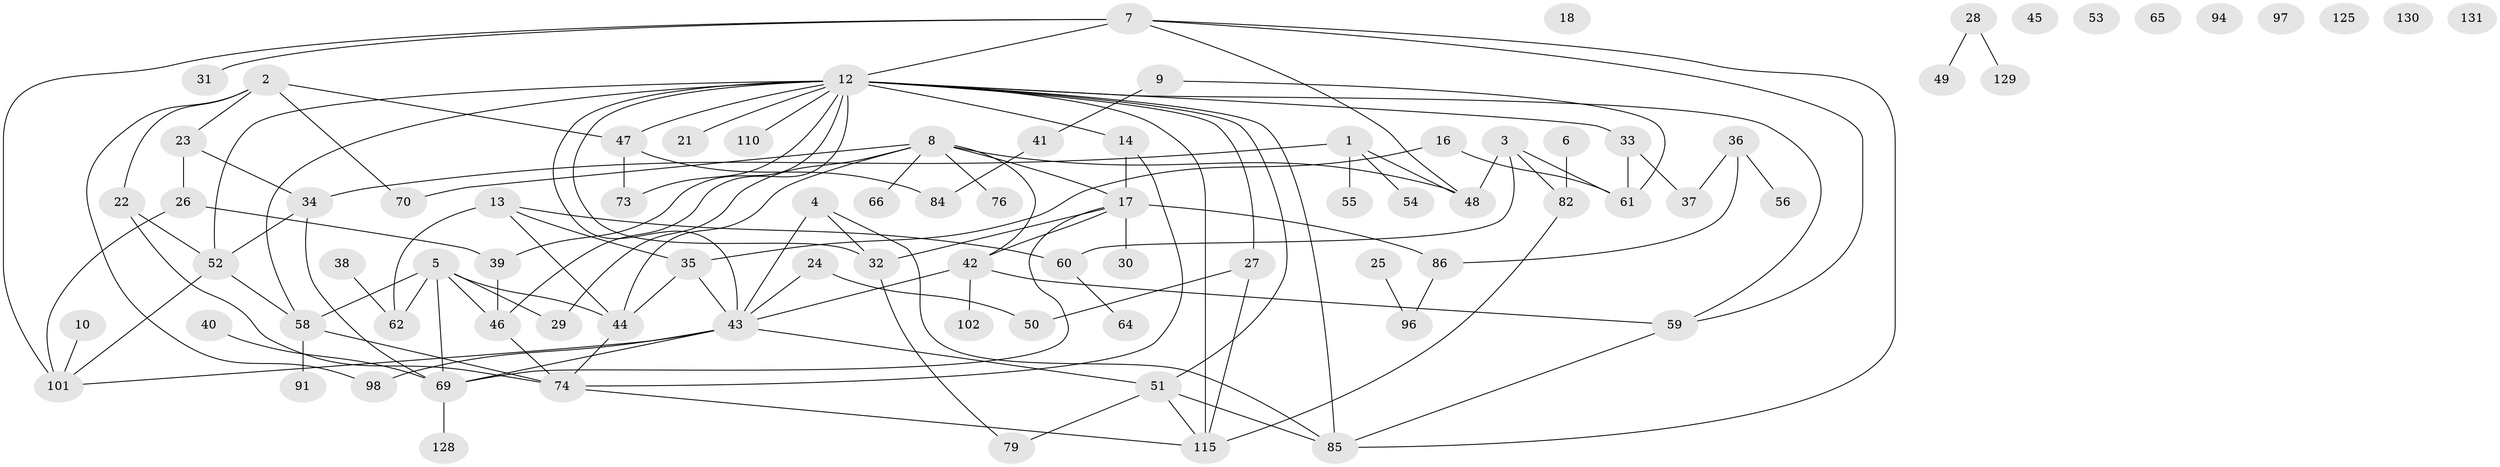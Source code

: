 // original degree distribution, {4: 0.16428571428571428, 2: 0.2642857142857143, 3: 0.21428571428571427, 1: 0.19285714285714287, 6: 0.03571428571428571, 5: 0.05714285714285714, 7: 0.007142857142857143, 0: 0.06428571428571428}
// Generated by graph-tools (version 1.1) at 2025/16/03/04/25 18:16:38]
// undirected, 84 vertices, 121 edges
graph export_dot {
graph [start="1"]
  node [color=gray90,style=filled];
  1;
  2 [super="+11"];
  3;
  4;
  5 [super="+15"];
  6 [super="+88"];
  7;
  8 [super="+19"];
  9;
  10;
  12 [super="+99+71"];
  13 [super="+20"];
  14 [super="+137"];
  16;
  17;
  18;
  21;
  22;
  23;
  24;
  25;
  26 [super="+120"];
  27 [super="+83+68"];
  28;
  29;
  30;
  31;
  32;
  33 [super="+111"];
  34 [super="+105"];
  35;
  36 [super="+121+109"];
  37;
  38;
  39;
  40;
  41;
  42;
  43 [super="+78+67+138"];
  44 [super="+116"];
  45;
  46 [super="+123"];
  47 [super="+119+81"];
  48 [super="+92"];
  49 [super="+126"];
  50 [super="+75"];
  51 [super="+77"];
  52 [super="+57"];
  53;
  54;
  55;
  56;
  58 [super="+107+87"];
  59 [super="+72+63"];
  60;
  61;
  62;
  64;
  65;
  66;
  69 [super="+93"];
  70;
  73;
  74 [super="+80"];
  76;
  79;
  82 [super="+127"];
  84;
  85 [super="+95"];
  86 [super="+114"];
  91;
  94;
  96;
  97;
  98;
  101 [super="+104"];
  102;
  110;
  115 [super="+133+134"];
  125;
  128;
  129;
  130;
  131;
  1 -- 34;
  1 -- 54;
  1 -- 55;
  1 -- 48;
  2 -- 98;
  2 -- 23;
  2 -- 70;
  2 -- 22;
  2 -- 47;
  3 -- 60;
  3 -- 61;
  3 -- 82;
  3 -- 48;
  4 -- 32;
  4 -- 85;
  4 -- 43;
  5 -- 69;
  5 -- 29;
  5 -- 62;
  5 -- 58;
  5 -- 44;
  5 -- 46;
  6 -- 82;
  7 -- 31;
  7 -- 48;
  7 -- 101;
  7 -- 59;
  7 -- 85;
  7 -- 12;
  8 -- 17;
  8 -- 66;
  8 -- 70;
  8 -- 42;
  8 -- 76;
  8 -- 48;
  8 -- 29;
  8 -- 44;
  9 -- 41;
  9 -- 61;
  10 -- 101;
  12 -- 32 [weight=2];
  12 -- 39;
  12 -- 58;
  12 -- 115 [weight=2];
  12 -- 21;
  12 -- 85;
  12 -- 33;
  12 -- 27;
  12 -- 73;
  12 -- 43;
  12 -- 14;
  12 -- 46;
  12 -- 47;
  12 -- 110;
  12 -- 51;
  12 -- 52;
  12 -- 59;
  13 -- 60;
  13 -- 62;
  13 -- 35;
  13 -- 44;
  14 -- 74;
  14 -- 17;
  16 -- 35;
  16 -- 61;
  17 -- 30;
  17 -- 32;
  17 -- 42;
  17 -- 69;
  17 -- 86;
  22 -- 52;
  22 -- 74;
  23 -- 26;
  23 -- 34;
  24 -- 50;
  24 -- 43;
  25 -- 96;
  26 -- 39;
  26 -- 101 [weight=2];
  27 -- 115;
  27 -- 50;
  28 -- 49;
  28 -- 129;
  32 -- 79;
  33 -- 37;
  33 -- 61;
  34 -- 52;
  34 -- 69;
  35 -- 43;
  35 -- 44;
  36 -- 56;
  36 -- 37;
  36 -- 86;
  38 -- 62;
  39 -- 46;
  40 -- 69;
  41 -- 84;
  42 -- 102;
  42 -- 59;
  42 -- 43;
  43 -- 51;
  43 -- 98;
  43 -- 101;
  43 -- 69;
  44 -- 74;
  46 -- 74;
  47 -- 73;
  47 -- 84;
  51 -- 79;
  51 -- 115;
  51 -- 85;
  52 -- 58;
  52 -- 101;
  58 -- 91;
  58 -- 74;
  59 -- 85;
  60 -- 64;
  69 -- 128;
  74 -- 115;
  82 -- 115;
  86 -- 96;
}
